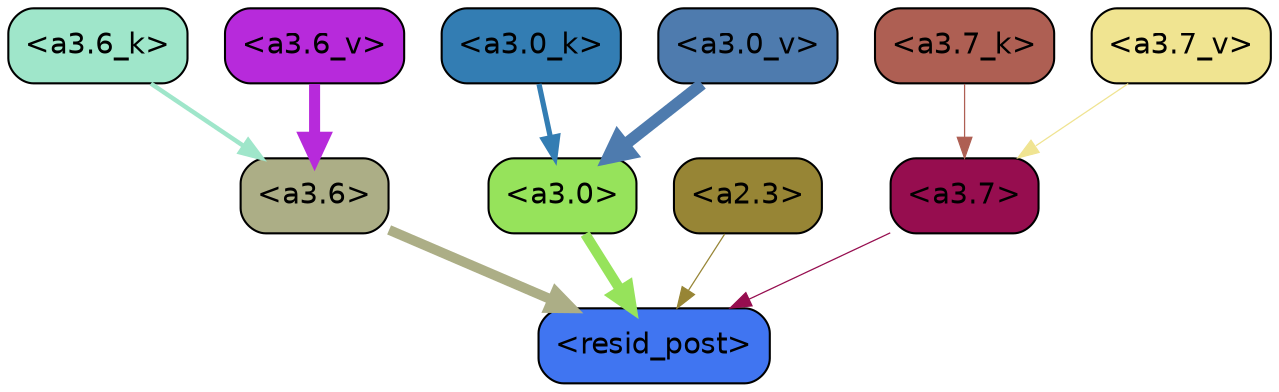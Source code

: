 strict digraph "" {
	graph [bgcolor=transparent,
		layout=dot,
		overlap=false,
		splines=true
	];
	"<a3.7>"	[color=black,
		fillcolor="#960d4f",
		fontname=Helvetica,
		shape=box,
		style="filled, rounded"];
	"<resid_post>"	[color=black,
		fillcolor="#4075f1",
		fontname=Helvetica,
		shape=box,
		style="filled, rounded"];
	"<a3.7>" -> "<resid_post>"	[color="#960d4f",
		penwidth=0.6];
	"<a3.6>"	[color=black,
		fillcolor="#acae86",
		fontname=Helvetica,
		shape=box,
		style="filled, rounded"];
	"<a3.6>" -> "<resid_post>"	[color="#acae86",
		penwidth=4.7534414529800415];
	"<a3.0>"	[color=black,
		fillcolor="#96e35b",
		fontname=Helvetica,
		shape=box,
		style="filled, rounded"];
	"<a3.0>" -> "<resid_post>"	[color="#96e35b",
		penwidth=4.898576855659485];
	"<a2.3>"	[color=black,
		fillcolor="#978535",
		fontname=Helvetica,
		shape=box,
		style="filled, rounded"];
	"<a2.3>" -> "<resid_post>"	[color="#978535",
		penwidth=0.6];
	"<a3.7_k>"	[color=black,
		fillcolor="#ae5f53",
		fontname=Helvetica,
		shape=box,
		style="filled, rounded"];
	"<a3.7_k>" -> "<a3.7>"	[color="#ae5f53",
		penwidth=0.6];
	"<a3.6_k>"	[color=black,
		fillcolor="#9fe6ca",
		fontname=Helvetica,
		shape=box,
		style="filled, rounded"];
	"<a3.6_k>" -> "<a3.6>"	[color="#9fe6ca",
		penwidth=2.13908451795578];
	"<a3.0_k>"	[color=black,
		fillcolor="#337db3",
		fontname=Helvetica,
		shape=box,
		style="filled, rounded"];
	"<a3.0_k>" -> "<a3.0>"	[color="#337db3",
		penwidth=2.520303964614868];
	"<a3.7_v>"	[color=black,
		fillcolor="#f0e491",
		fontname=Helvetica,
		shape=box,
		style="filled, rounded"];
	"<a3.7_v>" -> "<a3.7>"	[color="#f0e491",
		penwidth=0.6];
	"<a3.6_v>"	[color=black,
		fillcolor="#b72adb",
		fontname=Helvetica,
		shape=box,
		style="filled, rounded"];
	"<a3.6_v>" -> "<a3.6>"	[color="#b72adb",
		penwidth=5.297133803367615];
	"<a3.0_v>"	[color=black,
		fillcolor="#4e7bae",
		fontname=Helvetica,
		shape=box,
		style="filled, rounded"];
	"<a3.0_v>" -> "<a3.0>"	[color="#4e7bae",
		penwidth=5.680712580680847];
}
